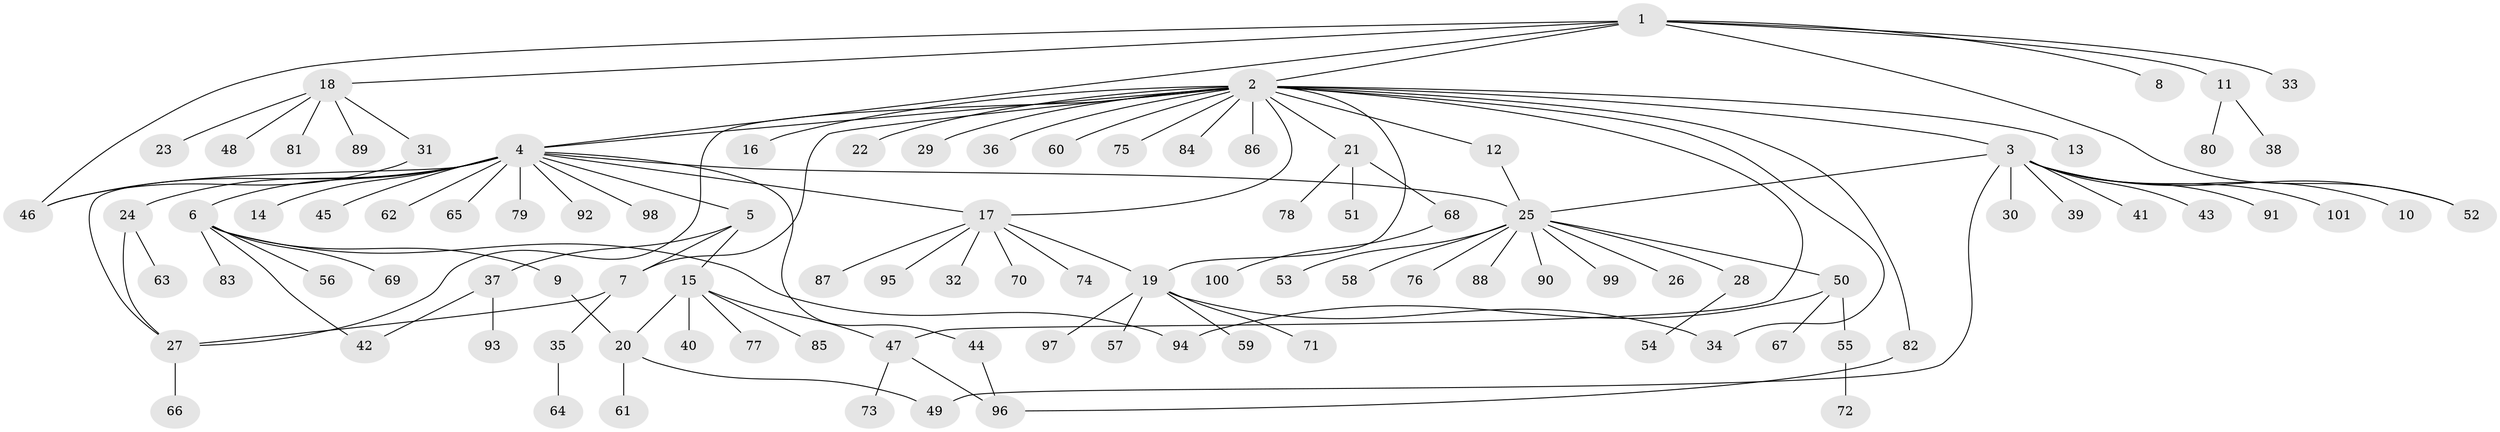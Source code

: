 // Generated by graph-tools (version 1.1) at 2025/11/02/27/25 16:11:11]
// undirected, 101 vertices, 120 edges
graph export_dot {
graph [start="1"]
  node [color=gray90,style=filled];
  1;
  2;
  3;
  4;
  5;
  6;
  7;
  8;
  9;
  10;
  11;
  12;
  13;
  14;
  15;
  16;
  17;
  18;
  19;
  20;
  21;
  22;
  23;
  24;
  25;
  26;
  27;
  28;
  29;
  30;
  31;
  32;
  33;
  34;
  35;
  36;
  37;
  38;
  39;
  40;
  41;
  42;
  43;
  44;
  45;
  46;
  47;
  48;
  49;
  50;
  51;
  52;
  53;
  54;
  55;
  56;
  57;
  58;
  59;
  60;
  61;
  62;
  63;
  64;
  65;
  66;
  67;
  68;
  69;
  70;
  71;
  72;
  73;
  74;
  75;
  76;
  77;
  78;
  79;
  80;
  81;
  82;
  83;
  84;
  85;
  86;
  87;
  88;
  89;
  90;
  91;
  92;
  93;
  94;
  95;
  96;
  97;
  98;
  99;
  100;
  101;
  1 -- 2;
  1 -- 4;
  1 -- 8;
  1 -- 11;
  1 -- 18;
  1 -- 33;
  1 -- 46;
  1 -- 52;
  2 -- 3;
  2 -- 4;
  2 -- 7;
  2 -- 12;
  2 -- 13;
  2 -- 16;
  2 -- 17;
  2 -- 19;
  2 -- 21;
  2 -- 22;
  2 -- 27;
  2 -- 29;
  2 -- 34;
  2 -- 36;
  2 -- 47;
  2 -- 60;
  2 -- 75;
  2 -- 82;
  2 -- 84;
  2 -- 86;
  3 -- 10;
  3 -- 25;
  3 -- 30;
  3 -- 39;
  3 -- 41;
  3 -- 43;
  3 -- 49;
  3 -- 52;
  3 -- 91;
  3 -- 101;
  4 -- 5;
  4 -- 6;
  4 -- 14;
  4 -- 17;
  4 -- 24;
  4 -- 25;
  4 -- 27;
  4 -- 44;
  4 -- 45;
  4 -- 46;
  4 -- 62;
  4 -- 65;
  4 -- 79;
  4 -- 92;
  4 -- 98;
  5 -- 7;
  5 -- 15;
  5 -- 37;
  6 -- 9;
  6 -- 42;
  6 -- 56;
  6 -- 69;
  6 -- 83;
  6 -- 94;
  7 -- 27;
  7 -- 35;
  9 -- 20;
  11 -- 38;
  11 -- 80;
  12 -- 25;
  15 -- 20;
  15 -- 40;
  15 -- 47;
  15 -- 77;
  15 -- 85;
  17 -- 19;
  17 -- 32;
  17 -- 70;
  17 -- 74;
  17 -- 87;
  17 -- 95;
  18 -- 23;
  18 -- 31;
  18 -- 48;
  18 -- 81;
  18 -- 89;
  19 -- 34;
  19 -- 57;
  19 -- 59;
  19 -- 71;
  19 -- 97;
  20 -- 49;
  20 -- 61;
  21 -- 51;
  21 -- 68;
  21 -- 78;
  24 -- 27;
  24 -- 63;
  25 -- 26;
  25 -- 28;
  25 -- 50;
  25 -- 53;
  25 -- 58;
  25 -- 76;
  25 -- 88;
  25 -- 90;
  25 -- 99;
  27 -- 66;
  28 -- 54;
  31 -- 46;
  35 -- 64;
  37 -- 42;
  37 -- 93;
  44 -- 96;
  47 -- 73;
  47 -- 96;
  50 -- 55;
  50 -- 67;
  50 -- 94;
  55 -- 72;
  68 -- 100;
  82 -- 96;
}
